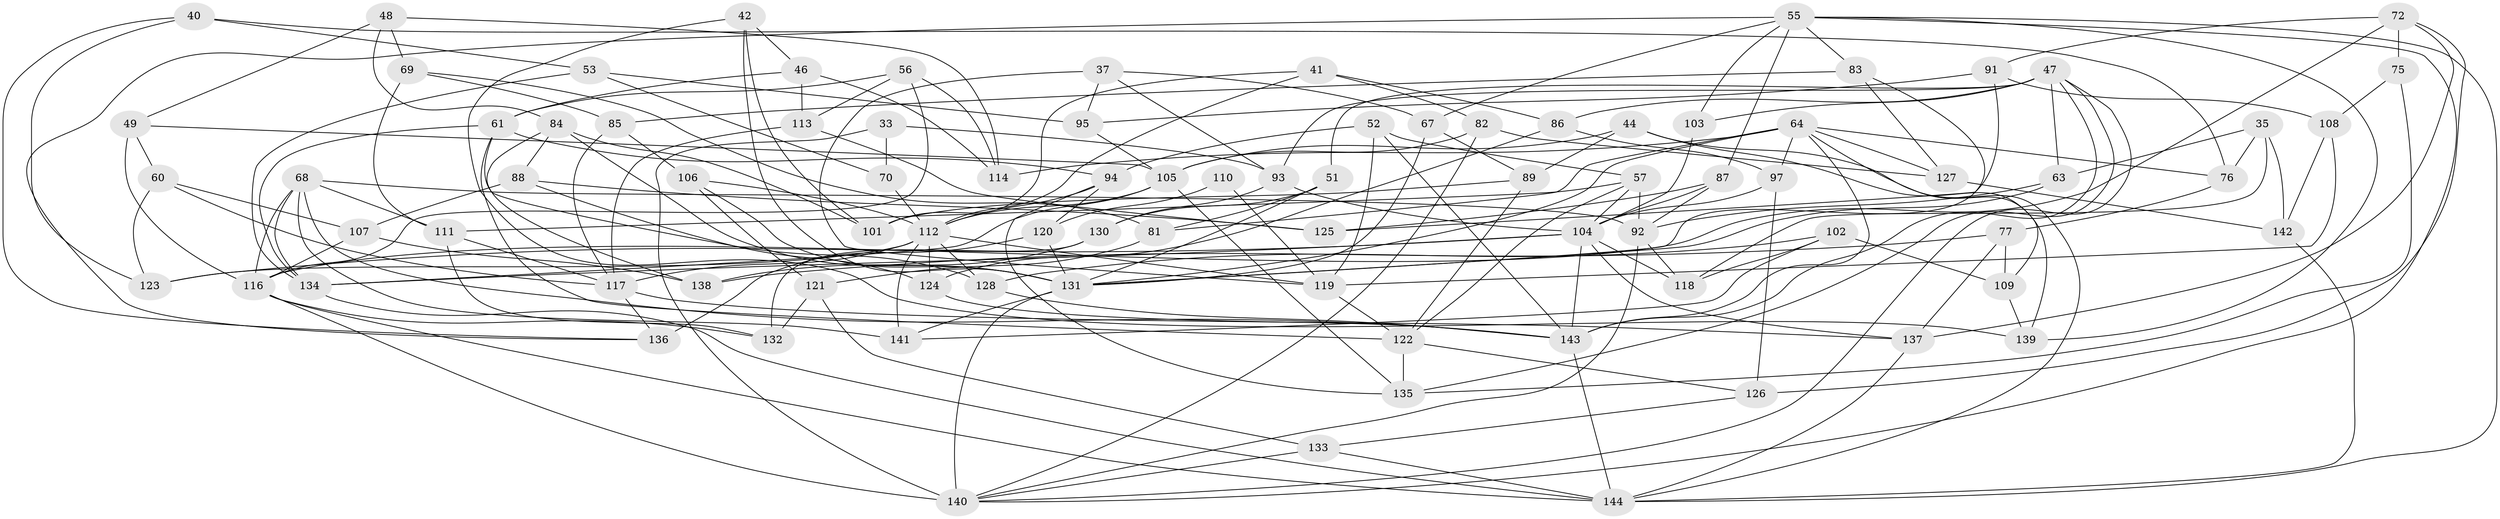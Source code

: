 // original degree distribution, {4: 1.0}
// Generated by graph-tools (version 1.1) at 2025/01/03/04/25 22:01:40]
// undirected, 86 vertices, 206 edges
graph export_dot {
graph [start="1"]
  node [color=gray90,style=filled];
  33 [super="+8"];
  35;
  37;
  40;
  41;
  42;
  44;
  46;
  47 [super="+25+45"];
  48;
  49;
  51;
  52 [super="+32"];
  53;
  55 [super="+24"];
  56;
  57 [super="+2"];
  60;
  61 [super="+22"];
  63;
  64 [super="+21+59"];
  67;
  68 [super="+10+29"];
  69;
  70;
  72 [super="+13"];
  75;
  76;
  77;
  81;
  82;
  83;
  84 [super="+78"];
  85;
  86;
  87;
  88;
  89;
  91;
  92 [super="+26"];
  93 [super="+58"];
  94 [super="+31"];
  95;
  97;
  101;
  102;
  103;
  104 [super="+18+98+66"];
  105 [super="+23+38"];
  106 [super="+62"];
  107;
  108;
  109;
  110;
  111 [super="+36"];
  112 [super="+15+79+100"];
  113;
  114;
  116 [super="+43"];
  117 [super="+73"];
  118;
  119 [super="+96"];
  120 [super="+80"];
  121;
  122 [super="+14+65"];
  123;
  124;
  125;
  126;
  127;
  128;
  130;
  131 [super="+5+39+129"];
  132;
  133;
  134 [super="+71"];
  135 [super="+54"];
  136;
  137 [super="+34"];
  138;
  139;
  140 [super="+115"];
  141;
  142;
  143 [super="+74"];
  144 [super="+90"];
  33 -- 93 [weight=2];
  33 -- 70 [weight=2];
  33 -- 140 [weight=2];
  35 -- 63;
  35 -- 118;
  35 -- 76;
  35 -- 142;
  37 -- 67;
  37 -- 93;
  37 -- 95;
  37 -- 119;
  40 -- 76;
  40 -- 123;
  40 -- 53;
  40 -- 136;
  41 -- 86;
  41 -- 101;
  41 -- 82;
  41 -- 112;
  42 -- 101;
  42 -- 46;
  42 -- 139;
  42 -- 131;
  44 -- 105;
  44 -- 139;
  44 -- 89;
  44 -- 144;
  46 -- 113;
  46 -- 114;
  46 -- 61;
  47 -- 51;
  47 -- 135;
  47 -- 140;
  47 -- 63;
  47 -- 143;
  47 -- 93;
  47 -- 86;
  47 -- 103;
  48 -- 49;
  48 -- 114;
  48 -- 69;
  48 -- 84;
  49 -- 60;
  49 -- 116;
  49 -- 105;
  51 -- 81;
  51 -- 130;
  51 -- 131;
  52 -- 119 [weight=2];
  52 -- 57 [weight=2];
  52 -- 143;
  52 -- 94;
  53 -- 70;
  53 -- 95;
  53 -- 134;
  55 -- 67;
  55 -- 103;
  55 -- 83;
  55 -- 87;
  55 -- 136;
  55 -- 139;
  55 -- 140;
  55 -- 144;
  56 -- 114;
  56 -- 116;
  56 -- 113;
  56 -- 61;
  57 -- 92;
  57 -- 111;
  57 -- 122;
  57 -- 104;
  60 -- 107;
  60 -- 123;
  60 -- 117;
  61 -- 94 [weight=2];
  61 -- 122 [weight=2];
  61 -- 128;
  61 -- 134;
  63 -- 131;
  63 -- 92;
  64 -- 76;
  64 -- 143;
  64 -- 131;
  64 -- 109;
  64 -- 127;
  64 -- 81;
  64 -- 114;
  64 -- 97;
  67 -- 89;
  67 -- 131;
  68 -- 143;
  68 -- 141;
  68 -- 134 [weight=2];
  68 -- 111 [weight=2];
  68 -- 92;
  68 -- 116;
  69 -- 85;
  69 -- 81;
  69 -- 111;
  70 -- 112;
  72 -- 91;
  72 -- 75 [weight=2];
  72 -- 126;
  72 -- 137;
  72 -- 116;
  75 -- 108;
  75 -- 135;
  76 -- 77;
  77 -- 109;
  77 -- 138;
  77 -- 137;
  81 -- 121;
  82 -- 127;
  82 -- 140;
  82 -- 105;
  83 -- 85;
  83 -- 127;
  83 -- 131;
  84 -- 138;
  84 -- 88;
  84 -- 101;
  84 -- 131 [weight=2];
  85 -- 117;
  85 -- 106;
  86 -- 97;
  86 -- 124;
  87 -- 125;
  87 -- 92;
  87 -- 104;
  88 -- 107;
  88 -- 124;
  88 -- 125;
  89 -- 101;
  89 -- 122;
  91 -- 125;
  91 -- 95;
  91 -- 108;
  92 -- 118;
  92 -- 140;
  93 -- 130;
  93 -- 104;
  94 -- 120;
  94 -- 135;
  94 -- 112;
  95 -- 105;
  97 -- 126;
  97 -- 104;
  102 -- 128;
  102 -- 118;
  102 -- 109;
  102 -- 141;
  103 -- 104 [weight=2];
  104 -- 137;
  104 -- 134;
  104 -- 143 [weight=2];
  104 -- 118;
  104 -- 123;
  105 -- 112 [weight=2];
  105 -- 135;
  105 -- 134;
  106 -- 112 [weight=3];
  106 -- 121;
  106 -- 131;
  107 -- 138;
  107 -- 116;
  108 -- 142;
  108 -- 119;
  109 -- 139;
  110 -- 120 [weight=2];
  110 -- 119 [weight=2];
  111 -- 132;
  111 -- 117;
  112 -- 123;
  112 -- 124;
  112 -- 117;
  112 -- 141;
  112 -- 128;
  112 -- 119;
  113 -- 125;
  113 -- 117;
  116 -- 140;
  116 -- 144;
  116 -- 132;
  117 -- 136;
  117 -- 137 [weight=2];
  119 -- 122;
  120 -- 136;
  120 -- 131 [weight=2];
  121 -- 132;
  121 -- 133;
  122 -- 126;
  122 -- 135 [weight=2];
  124 -- 143;
  126 -- 133;
  127 -- 142;
  128 -- 143;
  130 -- 138;
  130 -- 132;
  131 -- 141;
  131 -- 140 [weight=2];
  133 -- 140;
  133 -- 144;
  134 -- 144 [weight=2];
  137 -- 144;
  142 -- 144;
  143 -- 144 [weight=2];
}
